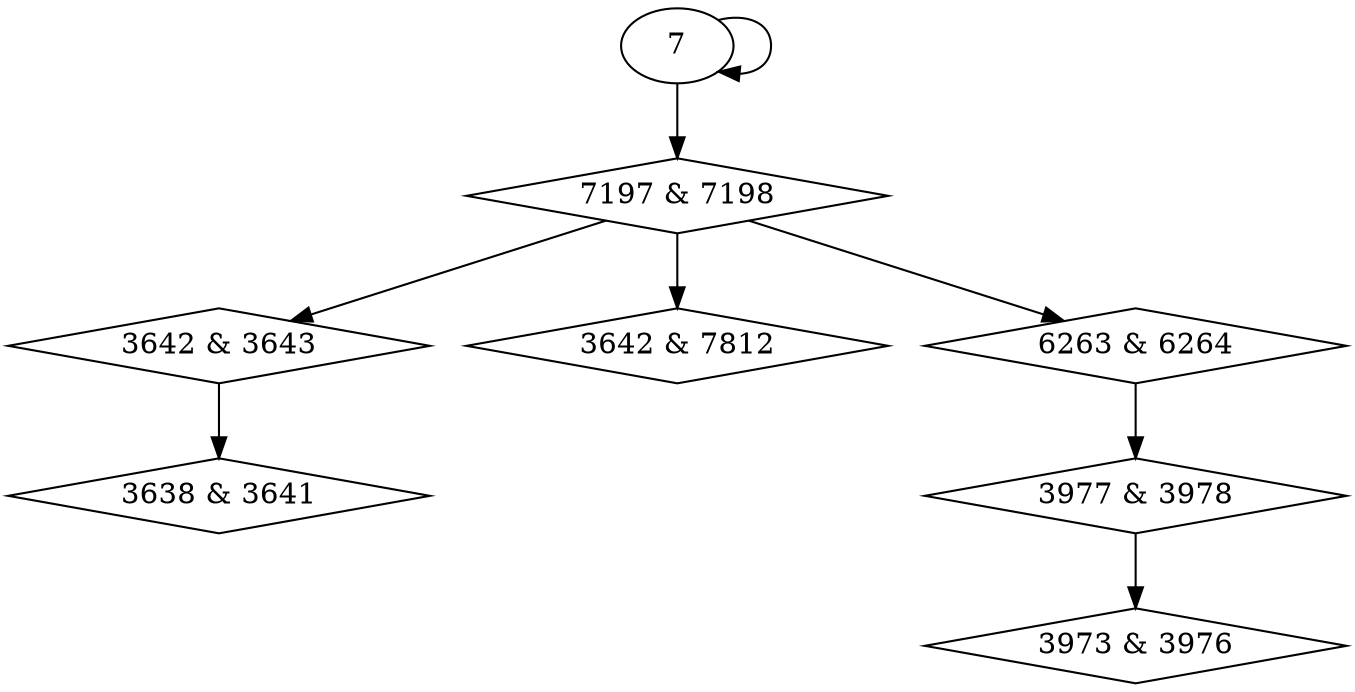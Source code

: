 digraph {
0 [label = "3638 & 3641", shape = diamond];
1 [label = "3642 & 3643", shape = diamond];
2 [label = "3642 & 7812", shape = diamond];
3 [label = "3973 & 3976", shape = diamond];
4 [label = "3977 & 3978", shape = diamond];
5 [label = "6263 & 6264", shape = diamond];
6 [label = "7197 & 7198", shape = diamond];
1 -> 0;
6 -> 1;
6 -> 2;
4 -> 3;
5 -> 4;
6 -> 5;
7 -> 6;
7 -> 7;
}
